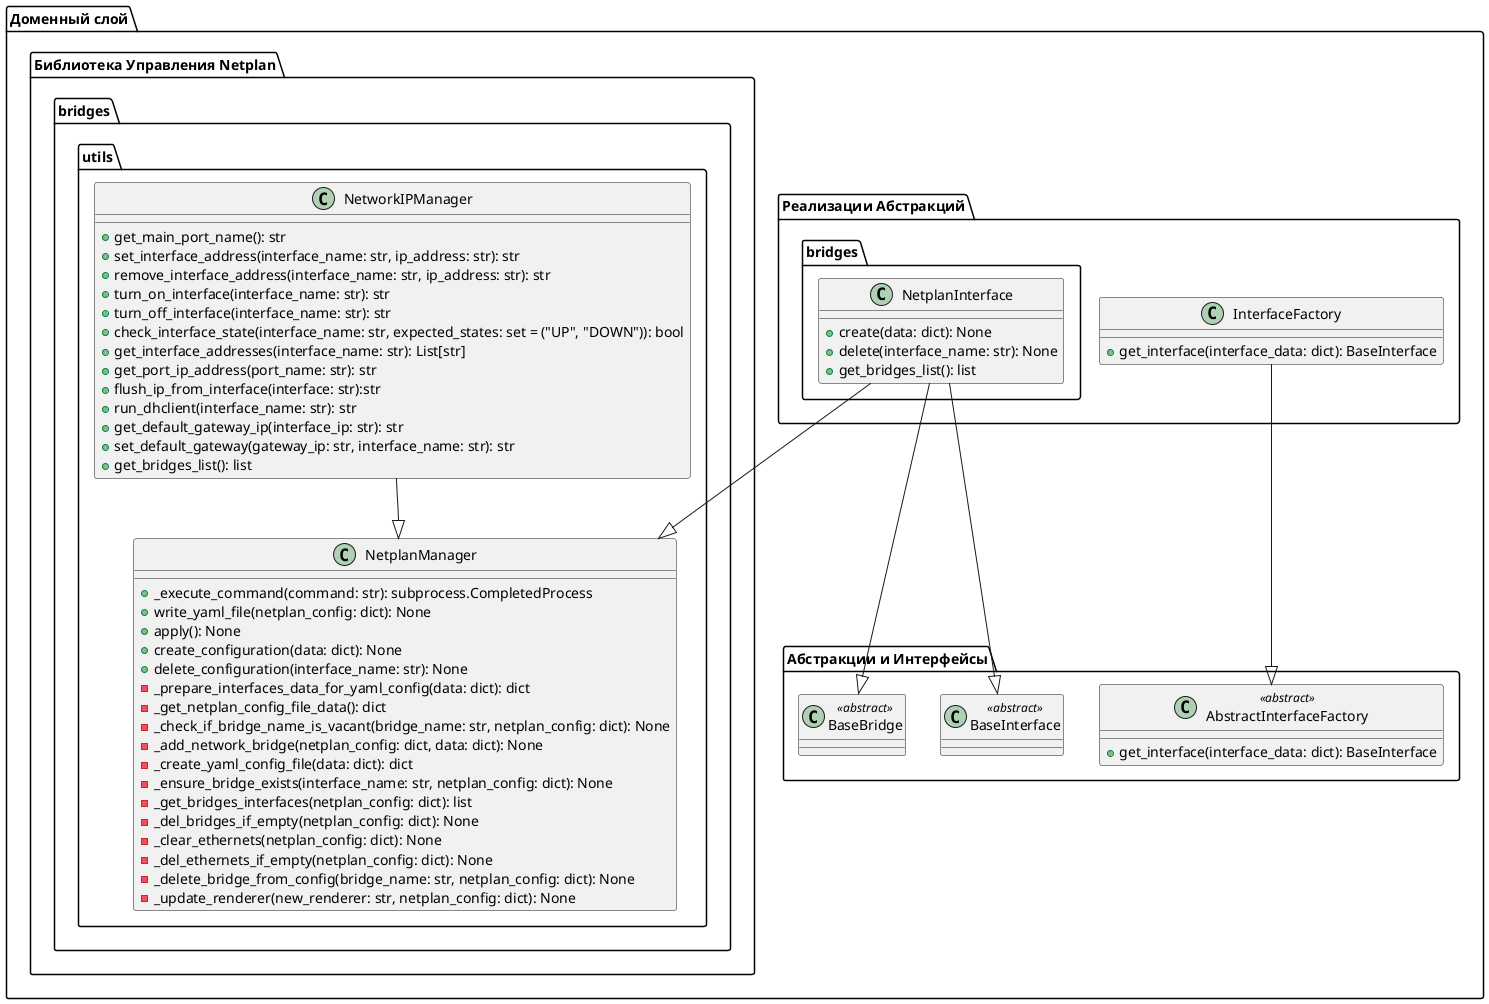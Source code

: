 @startuml

!define ABSTRACT_CLASS abstract
!define INTERFACE_CLASS abstract interface

package "Доменный слой" {

    package "Абстракции и Интерфейсы" {
        class AbstractInterfaceFactory <<ABSTRACT_CLASS>> {
            + get_interface(interface_data: dict): BaseInterface
        }

        class BaseInterface <<ABSTRACT_CLASS>> {
        }

        class BaseBridge <<ABSTRACT_CLASS>> {
        }

    }

    package "Реализации Абстракций" {
        class InterfaceFactory {
            + get_interface(interface_data: dict): BaseInterface
        }

        package "bridges" {
            class NetplanInterface {
                + create(data: dict): None
                + delete(interface_name: str): None
                + get_bridges_list(): list
            }
        }
    }

    package "Библиотека Управления Netplan" {

        package "bridges.utils" {

            class NetplanManager {
                + _execute_command(command: str): subprocess.CompletedProcess
                + write_yaml_file(netplan_config: dict): None
                + apply(): None
                + create_configuration(data: dict): None
                + delete_configuration(interface_name: str): None
                - _prepare_interfaces_data_for_yaml_config(data: dict): dict
                - _get_netplan_config_file_data(): dict
                - _check_if_bridge_name_is_vacant(bridge_name: str, netplan_config: dict): None
                - _add_network_bridge(netplan_config: dict, data: dict): None
                - _create_yaml_config_file(data: dict): dict
                - _ensure_bridge_exists(interface_name: str, netplan_config: dict): None
                - _get_bridges_interfaces(netplan_config: dict): list
                - _del_bridges_if_empty(netplan_config: dict): None
                - _clear_ethernets(netplan_config: dict): None
                - _del_ethernets_if_empty(netplan_config: dict): None
                - _delete_bridge_from_config(bridge_name: str, netplan_config: dict): None
                - _update_renderer(new_renderer: str, netplan_config: dict): None
            }

            class NetworkIPManager {
                + get_main_port_name(): str
                + set_interface_address(interface_name: str, ip_address: str): str
                + remove_interface_address(interface_name: str, ip_address: str): str
                + turn_on_interface(interface_name: str): str
                + turn_off_interface(interface_name: str): str
                + check_interface_state(interface_name: str, expected_states: set = ("UP", "DOWN")): bool
                + get_interface_addresses(interface_name: str): List[str]
                + get_port_ip_address(port_name: str): str
                + flush_ip_from_interface(interface: str):str
                + run_dhclient(interface_name: str): str
                + get_default_gateway_ip(interface_ip: str): str
                + set_default_gateway(gateway_ip: str, interface_name: str): str
                + get_bridges_list(): list
            }
        }
    }

    InterfaceFactory --|> AbstractInterfaceFactory
    NetplanInterface --|> BaseInterface
    NetplanInterface --|> BaseBridge
    NetplanInterface --|> NetplanManager
    NetworkIPManager --|> NetplanManager
}

@enduml
